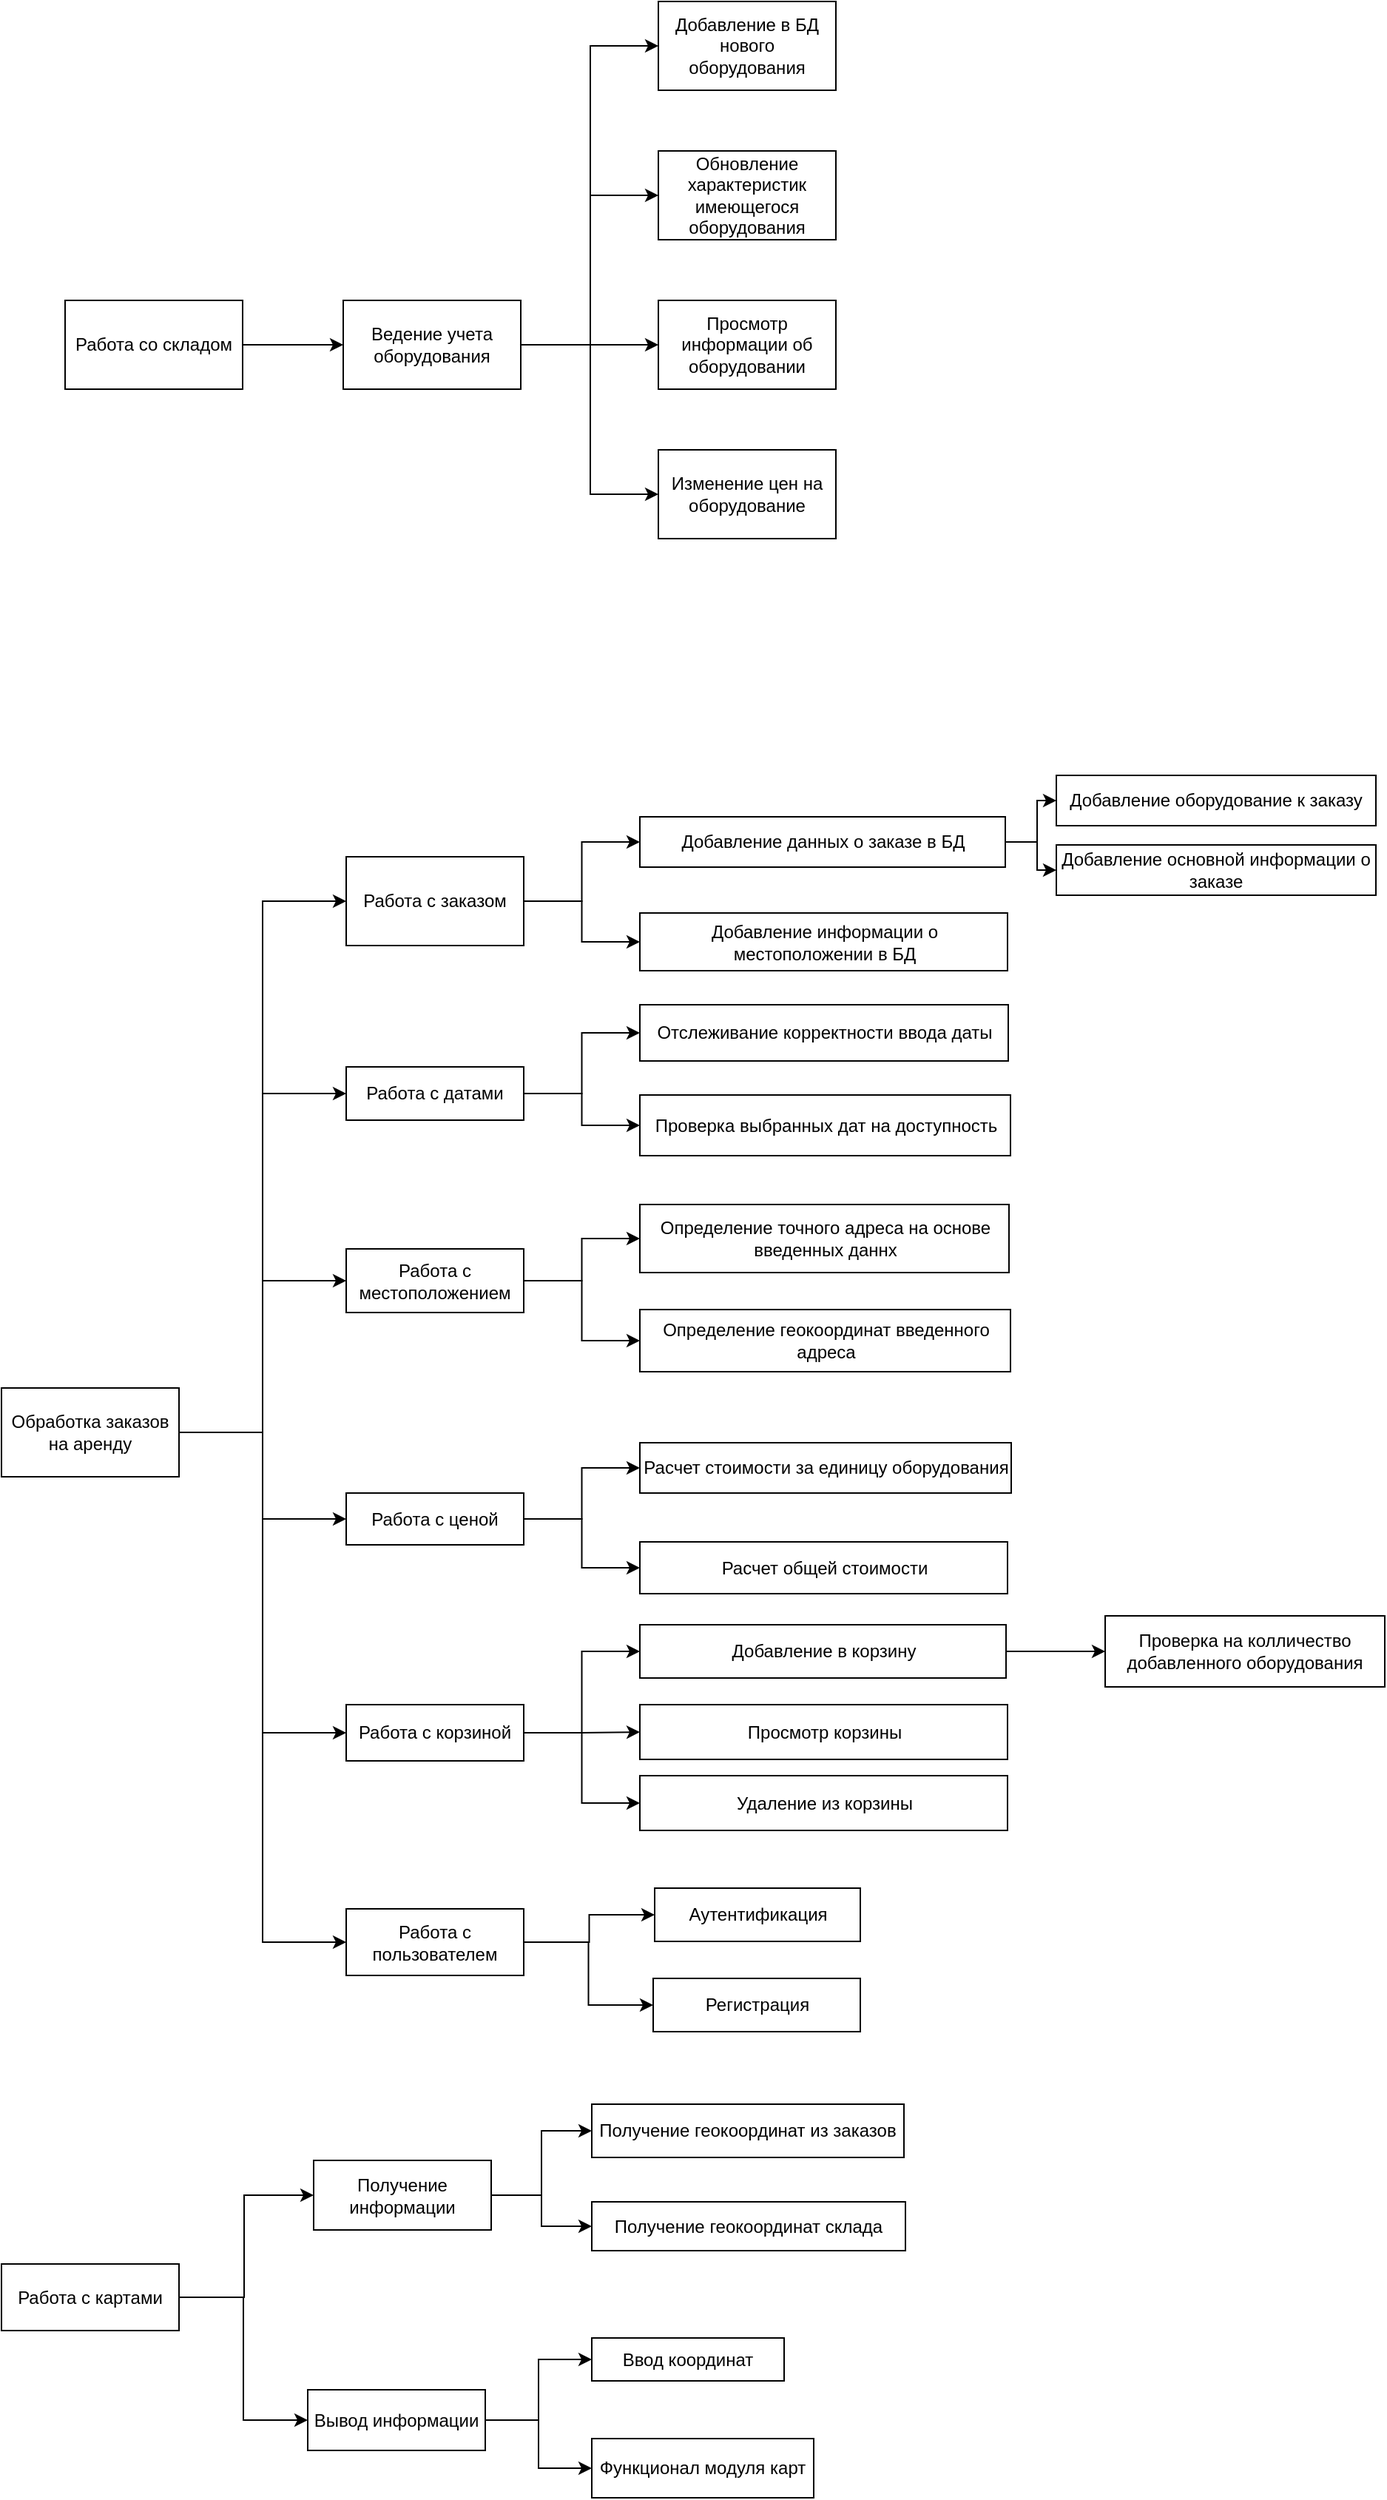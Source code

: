 <mxfile version="15.4.0" type="device"><diagram id="3w6-l3hjQY8BQQ-Ho4IE" name="Страница 1"><mxGraphModel dx="1662" dy="1376" grid="0" gridSize="10" guides="1" tooltips="1" connect="1" arrows="1" fold="1" page="0" pageScale="1" pageWidth="827" pageHeight="1169" math="0" shadow="0"><root><mxCell id="0"/><mxCell id="1" parent="0"/><mxCell id="wUmpIYLBRiItBHc1opWt-4" style="edgeStyle=orthogonalEdgeStyle;rounded=0;orthogonalLoop=1;jettySize=auto;html=1;exitX=1;exitY=0.5;exitDx=0;exitDy=0;entryX=0;entryY=0.5;entryDx=0;entryDy=0;" edge="1" parent="1" source="wUmpIYLBRiItBHc1opWt-1" target="wUmpIYLBRiItBHc1opWt-2"><mxGeometry relative="1" as="geometry"/></mxCell><mxCell id="wUmpIYLBRiItBHc1opWt-1" value="Работа со складом" style="rounded=0;whiteSpace=wrap;html=1;" vertex="1" parent="1"><mxGeometry x="104" y="69" width="120" height="60" as="geometry"/></mxCell><mxCell id="wUmpIYLBRiItBHc1opWt-6" style="edgeStyle=orthogonalEdgeStyle;rounded=0;orthogonalLoop=1;jettySize=auto;html=1;exitX=1;exitY=0.5;exitDx=0;exitDy=0;entryX=0;entryY=0.5;entryDx=0;entryDy=0;" edge="1" parent="1" source="wUmpIYLBRiItBHc1opWt-2" target="wUmpIYLBRiItBHc1opWt-5"><mxGeometry relative="1" as="geometry"><Array as="points"><mxPoint x="459" y="99"/><mxPoint x="459" y="-103"/></Array></mxGeometry></mxCell><mxCell id="wUmpIYLBRiItBHc1opWt-9" style="edgeStyle=orthogonalEdgeStyle;rounded=0;orthogonalLoop=1;jettySize=auto;html=1;exitX=1;exitY=0.5;exitDx=0;exitDy=0;entryX=0;entryY=0.5;entryDx=0;entryDy=0;" edge="1" parent="1" source="wUmpIYLBRiItBHc1opWt-2" target="wUmpIYLBRiItBHc1opWt-7"><mxGeometry relative="1" as="geometry"><Array as="points"><mxPoint x="459" y="99"/><mxPoint x="459" y="-2"/></Array></mxGeometry></mxCell><mxCell id="wUmpIYLBRiItBHc1opWt-10" style="edgeStyle=orthogonalEdgeStyle;rounded=0;orthogonalLoop=1;jettySize=auto;html=1;exitX=1;exitY=0.5;exitDx=0;exitDy=0;entryX=0;entryY=0.5;entryDx=0;entryDy=0;" edge="1" parent="1" source="wUmpIYLBRiItBHc1opWt-2" target="wUmpIYLBRiItBHc1opWt-8"><mxGeometry relative="1" as="geometry"><Array as="points"><mxPoint x="459" y="99"/><mxPoint x="459" y="200"/></Array></mxGeometry></mxCell><mxCell id="wUmpIYLBRiItBHc1opWt-12" style="edgeStyle=orthogonalEdgeStyle;rounded=0;orthogonalLoop=1;jettySize=auto;html=1;exitX=1;exitY=0.5;exitDx=0;exitDy=0;entryX=0;entryY=0.5;entryDx=0;entryDy=0;" edge="1" parent="1" source="wUmpIYLBRiItBHc1opWt-2" target="wUmpIYLBRiItBHc1opWt-11"><mxGeometry relative="1" as="geometry"/></mxCell><mxCell id="wUmpIYLBRiItBHc1opWt-2" value="Ведение учета оборудования" style="rounded=0;whiteSpace=wrap;html=1;" vertex="1" parent="1"><mxGeometry x="292" y="69" width="120" height="60" as="geometry"/></mxCell><mxCell id="wUmpIYLBRiItBHc1opWt-5" value="Добавление в БД нового оборудования" style="rounded=0;whiteSpace=wrap;html=1;" vertex="1" parent="1"><mxGeometry x="505" y="-133" width="120" height="60" as="geometry"/></mxCell><mxCell id="wUmpIYLBRiItBHc1opWt-7" value="Обновление характеристик имеющегося оборудования" style="rounded=0;whiteSpace=wrap;html=1;" vertex="1" parent="1"><mxGeometry x="505" y="-32" width="120" height="60" as="geometry"/></mxCell><mxCell id="wUmpIYLBRiItBHc1opWt-8" value="Изменение цен на оборудование" style="rounded=0;whiteSpace=wrap;html=1;" vertex="1" parent="1"><mxGeometry x="505" y="170" width="120" height="60" as="geometry"/></mxCell><mxCell id="wUmpIYLBRiItBHc1opWt-11" value="Просмотр информации об оборудовании" style="rounded=0;whiteSpace=wrap;html=1;" vertex="1" parent="1"><mxGeometry x="505" y="69" width="120" height="60" as="geometry"/></mxCell><mxCell id="wUmpIYLBRiItBHc1opWt-44" style="edgeStyle=orthogonalEdgeStyle;rounded=0;orthogonalLoop=1;jettySize=auto;html=1;exitX=1;exitY=0.5;exitDx=0;exitDy=0;entryX=0;entryY=0.5;entryDx=0;entryDy=0;" edge="1" parent="1" source="wUmpIYLBRiItBHc1opWt-13" target="wUmpIYLBRiItBHc1opWt-14"><mxGeometry relative="1" as="geometry"/></mxCell><mxCell id="wUmpIYLBRiItBHc1opWt-45" style="edgeStyle=orthogonalEdgeStyle;rounded=0;orthogonalLoop=1;jettySize=auto;html=1;exitX=1;exitY=0.5;exitDx=0;exitDy=0;entryX=0;entryY=0.5;entryDx=0;entryDy=0;" edge="1" parent="1" source="wUmpIYLBRiItBHc1opWt-13" target="wUmpIYLBRiItBHc1opWt-15"><mxGeometry relative="1" as="geometry"/></mxCell><mxCell id="wUmpIYLBRiItBHc1opWt-46" style="edgeStyle=orthogonalEdgeStyle;rounded=0;orthogonalLoop=1;jettySize=auto;html=1;exitX=1;exitY=0.5;exitDx=0;exitDy=0;entryX=0;entryY=0.5;entryDx=0;entryDy=0;" edge="1" parent="1" source="wUmpIYLBRiItBHc1opWt-13" target="wUmpIYLBRiItBHc1opWt-16"><mxGeometry relative="1" as="geometry"/></mxCell><mxCell id="wUmpIYLBRiItBHc1opWt-47" style="edgeStyle=orthogonalEdgeStyle;rounded=0;orthogonalLoop=1;jettySize=auto;html=1;exitX=1;exitY=0.5;exitDx=0;exitDy=0;entryX=0;entryY=0.5;entryDx=0;entryDy=0;" edge="1" parent="1" source="wUmpIYLBRiItBHc1opWt-13" target="wUmpIYLBRiItBHc1opWt-39"><mxGeometry relative="1" as="geometry"/></mxCell><mxCell id="wUmpIYLBRiItBHc1opWt-48" style="edgeStyle=orthogonalEdgeStyle;rounded=0;orthogonalLoop=1;jettySize=auto;html=1;exitX=1;exitY=0.5;exitDx=0;exitDy=0;entryX=0;entryY=0.5;entryDx=0;entryDy=0;" edge="1" parent="1" source="wUmpIYLBRiItBHc1opWt-13" target="wUmpIYLBRiItBHc1opWt-23"><mxGeometry relative="1" as="geometry"/></mxCell><mxCell id="wUmpIYLBRiItBHc1opWt-69" style="edgeStyle=orthogonalEdgeStyle;rounded=0;orthogonalLoop=1;jettySize=auto;html=1;exitX=1;exitY=0.5;exitDx=0;exitDy=0;entryX=0;entryY=0.5;entryDx=0;entryDy=0;" edge="1" parent="1" source="wUmpIYLBRiItBHc1opWt-13" target="wUmpIYLBRiItBHc1opWt-64"><mxGeometry relative="1" as="geometry"/></mxCell><mxCell id="wUmpIYLBRiItBHc1opWt-13" value="Обработка заказов на аренду" style="rounded=0;whiteSpace=wrap;html=1;" vertex="1" parent="1"><mxGeometry x="61" y="804" width="120" height="60" as="geometry"/></mxCell><mxCell id="wUmpIYLBRiItBHc1opWt-49" style="edgeStyle=orthogonalEdgeStyle;rounded=0;orthogonalLoop=1;jettySize=auto;html=1;exitX=1;exitY=0.5;exitDx=0;exitDy=0;entryX=0;entryY=0.5;entryDx=0;entryDy=0;" edge="1" parent="1" source="wUmpIYLBRiItBHc1opWt-14" target="wUmpIYLBRiItBHc1opWt-17"><mxGeometry relative="1" as="geometry"/></mxCell><mxCell id="wUmpIYLBRiItBHc1opWt-50" style="edgeStyle=orthogonalEdgeStyle;rounded=0;orthogonalLoop=1;jettySize=auto;html=1;exitX=1;exitY=0.5;exitDx=0;exitDy=0;entryX=0;entryY=0.5;entryDx=0;entryDy=0;" edge="1" parent="1" source="wUmpIYLBRiItBHc1opWt-14" target="wUmpIYLBRiItBHc1opWt-18"><mxGeometry relative="1" as="geometry"/></mxCell><mxCell id="wUmpIYLBRiItBHc1opWt-14" value="Работа с датами" style="rounded=0;whiteSpace=wrap;html=1;" vertex="1" parent="1"><mxGeometry x="294" y="587" width="120" height="36" as="geometry"/></mxCell><mxCell id="wUmpIYLBRiItBHc1opWt-51" style="edgeStyle=orthogonalEdgeStyle;rounded=0;orthogonalLoop=1;jettySize=auto;html=1;exitX=1;exitY=0.5;exitDx=0;exitDy=0;entryX=0;entryY=0.5;entryDx=0;entryDy=0;" edge="1" parent="1" source="wUmpIYLBRiItBHc1opWt-15" target="wUmpIYLBRiItBHc1opWt-19"><mxGeometry relative="1" as="geometry"/></mxCell><mxCell id="wUmpIYLBRiItBHc1opWt-52" style="edgeStyle=orthogonalEdgeStyle;rounded=0;orthogonalLoop=1;jettySize=auto;html=1;exitX=1;exitY=0.5;exitDx=0;exitDy=0;entryX=0;entryY=0.5;entryDx=0;entryDy=0;" edge="1" parent="1" source="wUmpIYLBRiItBHc1opWt-15" target="wUmpIYLBRiItBHc1opWt-20"><mxGeometry relative="1" as="geometry"/></mxCell><mxCell id="wUmpIYLBRiItBHc1opWt-15" value="Работа с местоположением" style="rounded=0;whiteSpace=wrap;html=1;" vertex="1" parent="1"><mxGeometry x="294" y="710" width="120" height="43" as="geometry"/></mxCell><mxCell id="wUmpIYLBRiItBHc1opWt-53" style="edgeStyle=orthogonalEdgeStyle;rounded=0;orthogonalLoop=1;jettySize=auto;html=1;exitX=1;exitY=0.5;exitDx=0;exitDy=0;entryX=0;entryY=0.5;entryDx=0;entryDy=0;" edge="1" parent="1" source="wUmpIYLBRiItBHc1opWt-16" target="wUmpIYLBRiItBHc1opWt-21"><mxGeometry relative="1" as="geometry"/></mxCell><mxCell id="wUmpIYLBRiItBHc1opWt-54" style="edgeStyle=orthogonalEdgeStyle;rounded=0;orthogonalLoop=1;jettySize=auto;html=1;exitX=1;exitY=0.5;exitDx=0;exitDy=0;entryX=0;entryY=0.5;entryDx=0;entryDy=0;" edge="1" parent="1" source="wUmpIYLBRiItBHc1opWt-16" target="wUmpIYLBRiItBHc1opWt-22"><mxGeometry relative="1" as="geometry"/></mxCell><mxCell id="wUmpIYLBRiItBHc1opWt-16" value="Работа с ценой" style="rounded=0;whiteSpace=wrap;html=1;" vertex="1" parent="1"><mxGeometry x="294" y="875" width="120" height="35" as="geometry"/></mxCell><mxCell id="wUmpIYLBRiItBHc1opWt-17" value="Отслеживание корректности ввода даты" style="rounded=0;whiteSpace=wrap;html=1;" vertex="1" parent="1"><mxGeometry x="492.5" y="545" width="249" height="38" as="geometry"/></mxCell><mxCell id="wUmpIYLBRiItBHc1opWt-18" value="Проверка выбранных дат на доступность" style="rounded=0;whiteSpace=wrap;html=1;" vertex="1" parent="1"><mxGeometry x="492.5" y="606" width="250.5" height="41" as="geometry"/></mxCell><mxCell id="wUmpIYLBRiItBHc1opWt-19" value="Определение точного адреса на основе введенных даннх" style="rounded=0;whiteSpace=wrap;html=1;" vertex="1" parent="1"><mxGeometry x="492.5" y="680" width="249.5" height="46" as="geometry"/></mxCell><mxCell id="wUmpIYLBRiItBHc1opWt-20" value="Определение геокоординат введенного адреса" style="rounded=0;whiteSpace=wrap;html=1;" vertex="1" parent="1"><mxGeometry x="492.5" y="751" width="250.5" height="42" as="geometry"/></mxCell><mxCell id="wUmpIYLBRiItBHc1opWt-21" value="Расчет стоимости за единицу оборудования" style="rounded=0;whiteSpace=wrap;html=1;" vertex="1" parent="1"><mxGeometry x="492.5" y="841" width="251" height="34" as="geometry"/></mxCell><mxCell id="wUmpIYLBRiItBHc1opWt-22" value="Расчет общей стоимости" style="rounded=0;whiteSpace=wrap;html=1;" vertex="1" parent="1"><mxGeometry x="492.5" y="908" width="248.5" height="35" as="geometry"/></mxCell><mxCell id="wUmpIYLBRiItBHc1opWt-57" style="edgeStyle=orthogonalEdgeStyle;rounded=0;orthogonalLoop=1;jettySize=auto;html=1;exitX=1;exitY=0.5;exitDx=0;exitDy=0;entryX=0;entryY=0.5;entryDx=0;entryDy=0;" edge="1" parent="1" source="wUmpIYLBRiItBHc1opWt-23" target="wUmpIYLBRiItBHc1opWt-24"><mxGeometry relative="1" as="geometry"/></mxCell><mxCell id="wUmpIYLBRiItBHc1opWt-58" style="edgeStyle=orthogonalEdgeStyle;rounded=0;orthogonalLoop=1;jettySize=auto;html=1;exitX=1;exitY=0.5;exitDx=0;exitDy=0;entryX=0;entryY=0.5;entryDx=0;entryDy=0;" edge="1" parent="1" source="wUmpIYLBRiItBHc1opWt-23" target="wUmpIYLBRiItBHc1opWt-25"><mxGeometry relative="1" as="geometry"/></mxCell><mxCell id="wUmpIYLBRiItBHc1opWt-23" value="Работа с пользователем" style="rounded=0;whiteSpace=wrap;html=1;" vertex="1" parent="1"><mxGeometry x="294" y="1156" width="120" height="45" as="geometry"/></mxCell><mxCell id="wUmpIYLBRiItBHc1opWt-24" value="&lt;span class=&quot;ILfuVd&quot;&gt;&lt;span class=&quot;hgKElc&quot;&gt;Аутентификация&lt;/span&gt;&lt;/span&gt;" style="rounded=0;whiteSpace=wrap;html=1;" vertex="1" parent="1"><mxGeometry x="502.5" y="1142" width="139" height="36" as="geometry"/></mxCell><mxCell id="wUmpIYLBRiItBHc1opWt-25" value="Регистрация" style="rounded=0;whiteSpace=wrap;html=1;" vertex="1" parent="1"><mxGeometry x="501.5" y="1203" width="140" height="36" as="geometry"/></mxCell><mxCell id="wUmpIYLBRiItBHc1opWt-55" style="edgeStyle=orthogonalEdgeStyle;rounded=0;orthogonalLoop=1;jettySize=auto;html=1;exitX=1;exitY=0.5;exitDx=0;exitDy=0;entryX=0;entryY=0.5;entryDx=0;entryDy=0;" edge="1" parent="1" source="wUmpIYLBRiItBHc1opWt-39" target="wUmpIYLBRiItBHc1opWt-40"><mxGeometry relative="1" as="geometry"/></mxCell><mxCell id="wUmpIYLBRiItBHc1opWt-56" style="edgeStyle=orthogonalEdgeStyle;rounded=0;orthogonalLoop=1;jettySize=auto;html=1;exitX=1;exitY=0.5;exitDx=0;exitDy=0;entryX=0;entryY=0.5;entryDx=0;entryDy=0;" edge="1" parent="1" source="wUmpIYLBRiItBHc1opWt-39" target="wUmpIYLBRiItBHc1opWt-42"><mxGeometry relative="1" as="geometry"/></mxCell><mxCell id="wUmpIYLBRiItBHc1opWt-61" style="edgeStyle=orthogonalEdgeStyle;rounded=0;orthogonalLoop=1;jettySize=auto;html=1;exitX=1;exitY=0.5;exitDx=0;exitDy=0;entryX=0;entryY=0.5;entryDx=0;entryDy=0;" edge="1" parent="1" source="wUmpIYLBRiItBHc1opWt-39" target="wUmpIYLBRiItBHc1opWt-60"><mxGeometry relative="1" as="geometry"/></mxCell><mxCell id="wUmpIYLBRiItBHc1opWt-39" value="Работа с корзиной" style="rounded=0;whiteSpace=wrap;html=1;" vertex="1" parent="1"><mxGeometry x="294" y="1018" width="120" height="38" as="geometry"/></mxCell><mxCell id="wUmpIYLBRiItBHc1opWt-59" style="edgeStyle=orthogonalEdgeStyle;rounded=0;orthogonalLoop=1;jettySize=auto;html=1;exitX=1;exitY=0.5;exitDx=0;exitDy=0;entryX=0;entryY=0.5;entryDx=0;entryDy=0;" edge="1" parent="1" source="wUmpIYLBRiItBHc1opWt-40" target="wUmpIYLBRiItBHc1opWt-41"><mxGeometry relative="1" as="geometry"/></mxCell><mxCell id="wUmpIYLBRiItBHc1opWt-40" value="Добавление в корзину" style="rounded=0;whiteSpace=wrap;html=1;" vertex="1" parent="1"><mxGeometry x="492.5" y="964" width="247.5" height="36" as="geometry"/></mxCell><mxCell id="wUmpIYLBRiItBHc1opWt-41" value="Проверка на колличество добавленного оборудования" style="rounded=0;whiteSpace=wrap;html=1;" vertex="1" parent="1"><mxGeometry x="807" y="958" width="189" height="48" as="geometry"/></mxCell><mxCell id="wUmpIYLBRiItBHc1opWt-42" value="Просмотр корзины" style="rounded=0;whiteSpace=wrap;html=1;" vertex="1" parent="1"><mxGeometry x="492.5" y="1018" width="248.5" height="37" as="geometry"/></mxCell><mxCell id="wUmpIYLBRiItBHc1opWt-60" value="Удаление из корзины" style="rounded=0;whiteSpace=wrap;html=1;" vertex="1" parent="1"><mxGeometry x="492.5" y="1066" width="248.5" height="37" as="geometry"/></mxCell><mxCell id="wUmpIYLBRiItBHc1opWt-70" style="edgeStyle=orthogonalEdgeStyle;rounded=0;orthogonalLoop=1;jettySize=auto;html=1;exitX=1;exitY=0.5;exitDx=0;exitDy=0;entryX=0;entryY=0.5;entryDx=0;entryDy=0;" edge="1" parent="1" source="wUmpIYLBRiItBHc1opWt-64" target="wUmpIYLBRiItBHc1opWt-66"><mxGeometry relative="1" as="geometry"/></mxCell><mxCell id="wUmpIYLBRiItBHc1opWt-71" style="edgeStyle=orthogonalEdgeStyle;rounded=0;orthogonalLoop=1;jettySize=auto;html=1;exitX=1;exitY=0.5;exitDx=0;exitDy=0;entryX=0;entryY=0.5;entryDx=0;entryDy=0;" edge="1" parent="1" source="wUmpIYLBRiItBHc1opWt-64" target="wUmpIYLBRiItBHc1opWt-65"><mxGeometry relative="1" as="geometry"/></mxCell><mxCell id="wUmpIYLBRiItBHc1opWt-64" value="Работа с заказом" style="rounded=0;whiteSpace=wrap;html=1;" vertex="1" parent="1"><mxGeometry x="294" y="445" width="120" height="60" as="geometry"/></mxCell><mxCell id="wUmpIYLBRiItBHc1opWt-72" style="edgeStyle=orthogonalEdgeStyle;rounded=0;orthogonalLoop=1;jettySize=auto;html=1;exitX=1;exitY=0.5;exitDx=0;exitDy=0;entryX=0;entryY=0.5;entryDx=0;entryDy=0;" edge="1" parent="1" source="wUmpIYLBRiItBHc1opWt-65" target="wUmpIYLBRiItBHc1opWt-67"><mxGeometry relative="1" as="geometry"><Array as="points"><mxPoint x="761" y="435"/><mxPoint x="761" y="407"/></Array></mxGeometry></mxCell><mxCell id="wUmpIYLBRiItBHc1opWt-73" style="edgeStyle=orthogonalEdgeStyle;rounded=0;orthogonalLoop=1;jettySize=auto;html=1;exitX=1;exitY=0.5;exitDx=0;exitDy=0;entryX=0;entryY=0.5;entryDx=0;entryDy=0;" edge="1" parent="1" source="wUmpIYLBRiItBHc1opWt-65" target="wUmpIYLBRiItBHc1opWt-68"><mxGeometry relative="1" as="geometry"><Array as="points"><mxPoint x="761" y="435"/><mxPoint x="761" y="454"/></Array></mxGeometry></mxCell><mxCell id="wUmpIYLBRiItBHc1opWt-65" value="Добавление данных о заказе в БД" style="rounded=0;whiteSpace=wrap;html=1;" vertex="1" parent="1"><mxGeometry x="492.5" y="418" width="247" height="34" as="geometry"/></mxCell><mxCell id="wUmpIYLBRiItBHc1opWt-66" value="Добавление информации о местоположении в БД" style="rounded=0;whiteSpace=wrap;html=1;" vertex="1" parent="1"><mxGeometry x="492.5" y="483" width="248.5" height="39" as="geometry"/></mxCell><mxCell id="wUmpIYLBRiItBHc1opWt-67" value="Добавление оборудование к заказу" style="rounded=0;whiteSpace=wrap;html=1;" vertex="1" parent="1"><mxGeometry x="774" y="390" width="216" height="34" as="geometry"/></mxCell><mxCell id="wUmpIYLBRiItBHc1opWt-68" value="Добавление основной информации о заказе" style="rounded=0;whiteSpace=wrap;html=1;" vertex="1" parent="1"><mxGeometry x="774" y="437" width="216" height="34" as="geometry"/></mxCell><mxCell id="wUmpIYLBRiItBHc1opWt-81" style="edgeStyle=orthogonalEdgeStyle;rounded=0;orthogonalLoop=1;jettySize=auto;html=1;exitX=1;exitY=0.5;exitDx=0;exitDy=0;entryX=0;entryY=0.5;entryDx=0;entryDy=0;" edge="1" parent="1" source="wUmpIYLBRiItBHc1opWt-74" target="wUmpIYLBRiItBHc1opWt-75"><mxGeometry relative="1" as="geometry"><Array as="points"><mxPoint x="225" y="1419"/><mxPoint x="225" y="1350"/></Array></mxGeometry></mxCell><mxCell id="wUmpIYLBRiItBHc1opWt-82" style="edgeStyle=orthogonalEdgeStyle;rounded=0;orthogonalLoop=1;jettySize=auto;html=1;exitX=1;exitY=0.5;exitDx=0;exitDy=0;entryX=0;entryY=0.5;entryDx=0;entryDy=0;" edge="1" parent="1" source="wUmpIYLBRiItBHc1opWt-74" target="wUmpIYLBRiItBHc1opWt-76"><mxGeometry relative="1" as="geometry"/></mxCell><mxCell id="wUmpIYLBRiItBHc1opWt-74" value="Работа с картами" style="rounded=0;whiteSpace=wrap;html=1;" vertex="1" parent="1"><mxGeometry x="61" y="1396" width="120" height="45" as="geometry"/></mxCell><mxCell id="wUmpIYLBRiItBHc1opWt-83" style="edgeStyle=orthogonalEdgeStyle;rounded=0;orthogonalLoop=1;jettySize=auto;html=1;exitX=1;exitY=0.5;exitDx=0;exitDy=0;entryX=0;entryY=0.5;entryDx=0;entryDy=0;" edge="1" parent="1" source="wUmpIYLBRiItBHc1opWt-75" target="wUmpIYLBRiItBHc1opWt-77"><mxGeometry relative="1" as="geometry"/></mxCell><mxCell id="wUmpIYLBRiItBHc1opWt-84" style="edgeStyle=orthogonalEdgeStyle;rounded=0;orthogonalLoop=1;jettySize=auto;html=1;exitX=1;exitY=0.5;exitDx=0;exitDy=0;entryX=0;entryY=0.5;entryDx=0;entryDy=0;" edge="1" parent="1" source="wUmpIYLBRiItBHc1opWt-75" target="wUmpIYLBRiItBHc1opWt-78"><mxGeometry relative="1" as="geometry"/></mxCell><mxCell id="wUmpIYLBRiItBHc1opWt-75" value="Получение информации" style="rounded=0;whiteSpace=wrap;html=1;" vertex="1" parent="1"><mxGeometry x="272" y="1326" width="120" height="47" as="geometry"/></mxCell><mxCell id="wUmpIYLBRiItBHc1opWt-85" style="edgeStyle=orthogonalEdgeStyle;rounded=0;orthogonalLoop=1;jettySize=auto;html=1;exitX=1;exitY=0.5;exitDx=0;exitDy=0;entryX=0;entryY=0.5;entryDx=0;entryDy=0;" edge="1" parent="1" source="wUmpIYLBRiItBHc1opWt-76" target="wUmpIYLBRiItBHc1opWt-79"><mxGeometry relative="1" as="geometry"/></mxCell><mxCell id="wUmpIYLBRiItBHc1opWt-86" style="edgeStyle=orthogonalEdgeStyle;rounded=0;orthogonalLoop=1;jettySize=auto;html=1;exitX=1;exitY=0.5;exitDx=0;exitDy=0;entryX=0;entryY=0.5;entryDx=0;entryDy=0;" edge="1" parent="1" source="wUmpIYLBRiItBHc1opWt-76" target="wUmpIYLBRiItBHc1opWt-80"><mxGeometry relative="1" as="geometry"/></mxCell><mxCell id="wUmpIYLBRiItBHc1opWt-76" value="Вывод информации" style="rounded=0;whiteSpace=wrap;html=1;" vertex="1" parent="1"><mxGeometry x="268" y="1481" width="120" height="41" as="geometry"/></mxCell><mxCell id="wUmpIYLBRiItBHc1opWt-77" value="Получение геокоординат из заказов" style="rounded=0;whiteSpace=wrap;html=1;" vertex="1" parent="1"><mxGeometry x="460" y="1288" width="211" height="36" as="geometry"/></mxCell><mxCell id="wUmpIYLBRiItBHc1opWt-78" value="Получение геокоординат склада" style="rounded=0;whiteSpace=wrap;html=1;" vertex="1" parent="1"><mxGeometry x="460" y="1354" width="212" height="33" as="geometry"/></mxCell><mxCell id="wUmpIYLBRiItBHc1opWt-79" value="Ввод координат" style="rounded=0;whiteSpace=wrap;html=1;" vertex="1" parent="1"><mxGeometry x="460" y="1446" width="130" height="29" as="geometry"/></mxCell><mxCell id="wUmpIYLBRiItBHc1opWt-80" value="Функционал модуля карт" style="rounded=0;whiteSpace=wrap;html=1;" vertex="1" parent="1"><mxGeometry x="460" y="1514" width="150" height="40" as="geometry"/></mxCell></root></mxGraphModel></diagram></mxfile>